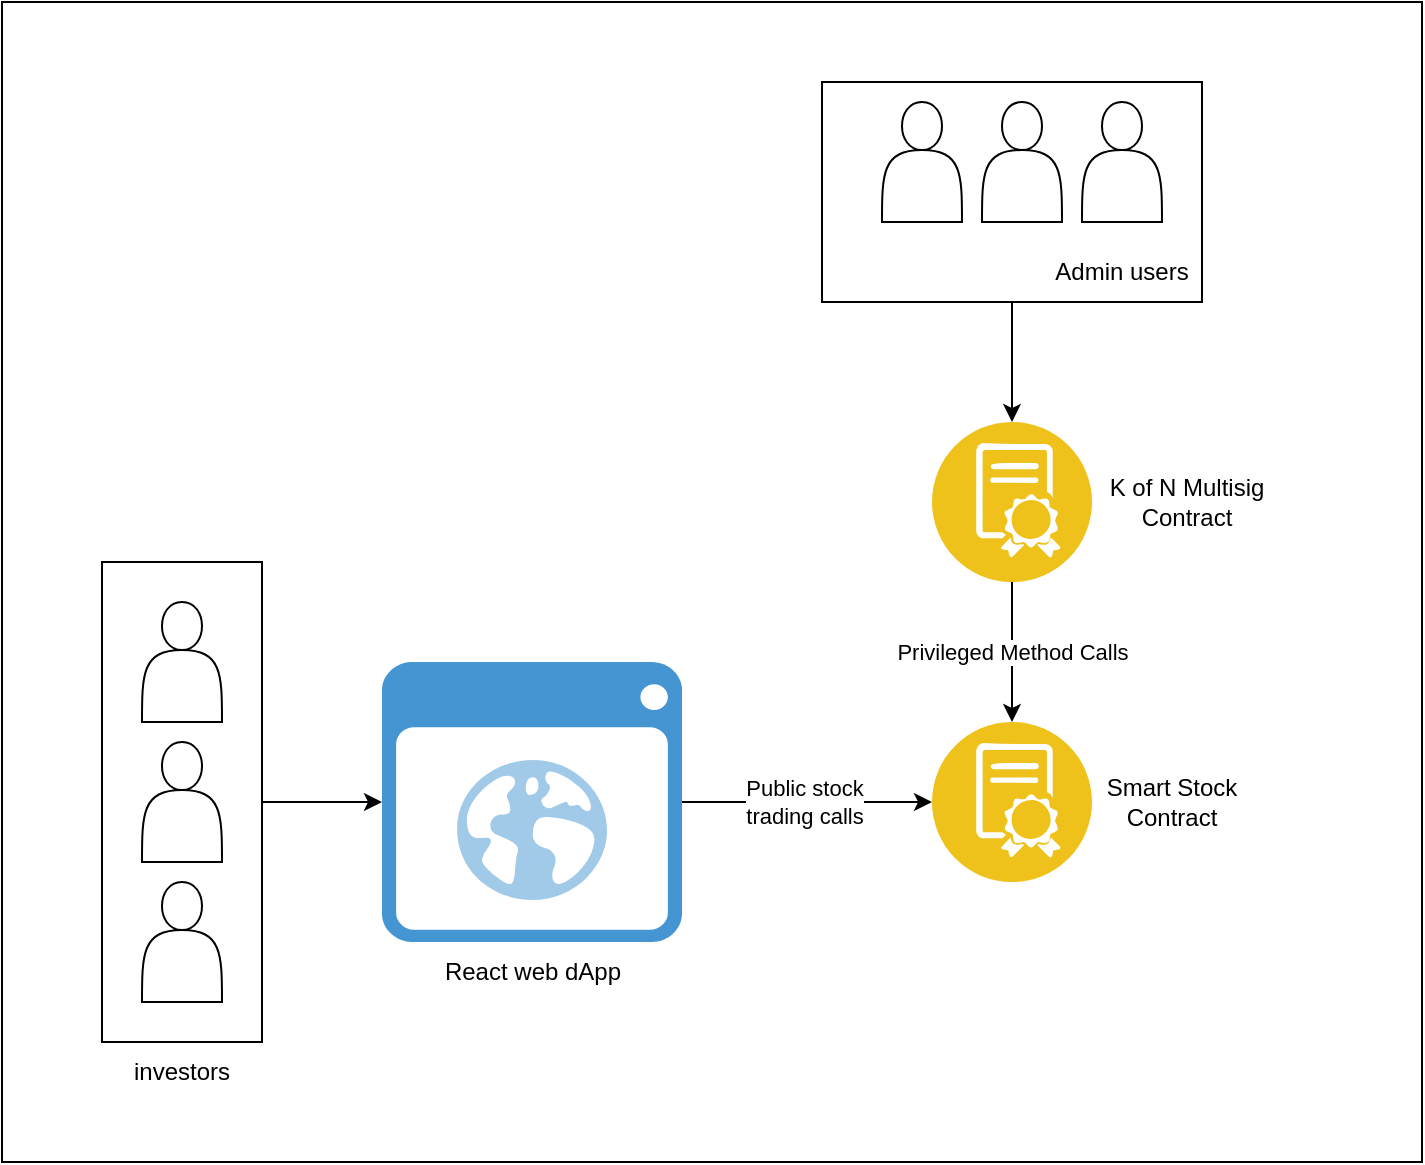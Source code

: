 <mxfile version="17.2.2" type="github">
  <diagram id="-hN-MSK7Q1_RvColJM6n" name="Page-1">
    <mxGraphModel dx="1298" dy="1873" grid="1" gridSize="10" guides="1" tooltips="1" connect="1" arrows="1" fold="1" page="1" pageScale="1" pageWidth="850" pageHeight="1100" math="0" shadow="0">
      <root>
        <mxCell id="0" />
        <mxCell id="1" parent="0" />
        <mxCell id="Oci5rgU2LHDsX-qW9czk-28" value="" style="rounded=0;whiteSpace=wrap;html=1;" vertex="1" parent="1">
          <mxGeometry x="70" y="-1060" width="710" height="580" as="geometry" />
        </mxCell>
        <mxCell id="Oci5rgU2LHDsX-qW9czk-17" value="Privileged Method Calls" style="edgeStyle=orthogonalEdgeStyle;rounded=0;orthogonalLoop=1;jettySize=auto;html=1;exitX=0.5;exitY=1;exitDx=0;exitDy=0;" edge="1" parent="1" source="Oci5rgU2LHDsX-qW9czk-1" target="Oci5rgU2LHDsX-qW9czk-2">
          <mxGeometry relative="1" as="geometry" />
        </mxCell>
        <mxCell id="Oci5rgU2LHDsX-qW9czk-11" style="edgeStyle=orthogonalEdgeStyle;rounded=0;orthogonalLoop=1;jettySize=auto;html=1;entryX=0;entryY=0.5;entryDx=0;entryDy=0;" edge="1" parent="1" source="Oci5rgU2LHDsX-qW9czk-10" target="Oci5rgU2LHDsX-qW9czk-2">
          <mxGeometry relative="1" as="geometry" />
        </mxCell>
        <mxCell id="Oci5rgU2LHDsX-qW9czk-31" value="&lt;div&gt;Public stock &lt;br&gt;&lt;/div&gt;&lt;div&gt;trading calls&lt;/div&gt;" style="edgeLabel;html=1;align=center;verticalAlign=middle;resizable=0;points=[];" vertex="1" connectable="0" parent="Oci5rgU2LHDsX-qW9czk-11">
          <mxGeometry x="0.143" y="-1" relative="1" as="geometry">
            <mxPoint x="-11" y="-1" as="offset" />
          </mxGeometry>
        </mxCell>
        <mxCell id="Oci5rgU2LHDsX-qW9czk-14" value="" style="group" vertex="1" connectable="0" parent="1">
          <mxGeometry x="480" y="-1020" width="190" height="110" as="geometry" />
        </mxCell>
        <mxCell id="Oci5rgU2LHDsX-qW9czk-12" value="" style="rounded=0;whiteSpace=wrap;html=1;" vertex="1" parent="Oci5rgU2LHDsX-qW9czk-14">
          <mxGeometry width="190" height="110" as="geometry" />
        </mxCell>
        <mxCell id="Oci5rgU2LHDsX-qW9czk-6" value="" style="shape=actor;whiteSpace=wrap;html=1;" vertex="1" parent="Oci5rgU2LHDsX-qW9czk-14">
          <mxGeometry x="30" y="10" width="40" height="60" as="geometry" />
        </mxCell>
        <mxCell id="Oci5rgU2LHDsX-qW9czk-7" value="" style="shape=actor;whiteSpace=wrap;html=1;" vertex="1" parent="Oci5rgU2LHDsX-qW9czk-14">
          <mxGeometry x="80" y="10" width="40" height="60" as="geometry" />
        </mxCell>
        <mxCell id="Oci5rgU2LHDsX-qW9czk-8" value="" style="shape=actor;whiteSpace=wrap;html=1;" vertex="1" parent="Oci5rgU2LHDsX-qW9czk-14">
          <mxGeometry x="130" y="10" width="40" height="60" as="geometry" />
        </mxCell>
        <mxCell id="Oci5rgU2LHDsX-qW9czk-13" value="Admin users" style="text;html=1;strokeColor=none;fillColor=none;align=center;verticalAlign=middle;whiteSpace=wrap;rounded=0;" vertex="1" parent="Oci5rgU2LHDsX-qW9czk-14">
          <mxGeometry x="110" y="80" width="80" height="30" as="geometry" />
        </mxCell>
        <mxCell id="Oci5rgU2LHDsX-qW9czk-15" style="edgeStyle=orthogonalEdgeStyle;rounded=0;orthogonalLoop=1;jettySize=auto;html=1;exitX=0.5;exitY=1;exitDx=0;exitDy=0;entryX=0.5;entryY=0;entryDx=0;entryDy=0;" edge="1" parent="1" source="Oci5rgU2LHDsX-qW9czk-12" target="Oci5rgU2LHDsX-qW9czk-1">
          <mxGeometry relative="1" as="geometry" />
        </mxCell>
        <mxCell id="Oci5rgU2LHDsX-qW9czk-19" value="" style="group" vertex="1" connectable="0" parent="1">
          <mxGeometry x="535" y="-850" width="170" height="80" as="geometry" />
        </mxCell>
        <mxCell id="Oci5rgU2LHDsX-qW9czk-1" value="" style="aspect=fixed;perimeter=ellipsePerimeter;html=1;align=center;shadow=0;dashed=0;fontColor=#4277BB;labelBackgroundColor=#ffffff;fontSize=12;spacingTop=3;image;image=img/lib/ibm/blockchain/smart_contract.svg;" vertex="1" parent="Oci5rgU2LHDsX-qW9czk-19">
          <mxGeometry width="80" height="80" as="geometry" />
        </mxCell>
        <mxCell id="Oci5rgU2LHDsX-qW9czk-16" value="K of N Multisig Contract" style="text;html=1;strokeColor=none;fillColor=none;align=center;verticalAlign=middle;whiteSpace=wrap;rounded=0;" vertex="1" parent="Oci5rgU2LHDsX-qW9czk-19">
          <mxGeometry x="85" y="25" width="85" height="30" as="geometry" />
        </mxCell>
        <mxCell id="Oci5rgU2LHDsX-qW9czk-20" value="" style="group" vertex="1" connectable="0" parent="1">
          <mxGeometry x="535" y="-700" width="155" height="80" as="geometry" />
        </mxCell>
        <mxCell id="Oci5rgU2LHDsX-qW9czk-2" value="" style="aspect=fixed;perimeter=ellipsePerimeter;html=1;align=center;shadow=0;dashed=0;fontColor=#4277BB;labelBackgroundColor=#ffffff;fontSize=12;spacingTop=3;image;image=img/lib/ibm/blockchain/smart_contract.svg;" vertex="1" parent="Oci5rgU2LHDsX-qW9czk-20">
          <mxGeometry width="80" height="80" as="geometry" />
        </mxCell>
        <mxCell id="Oci5rgU2LHDsX-qW9czk-18" value="Smart Stock Contract" style="text;html=1;strokeColor=none;fillColor=none;align=center;verticalAlign=middle;whiteSpace=wrap;rounded=0;" vertex="1" parent="Oci5rgU2LHDsX-qW9czk-20">
          <mxGeometry x="85" y="25" width="70" height="30" as="geometry" />
        </mxCell>
        <mxCell id="Oci5rgU2LHDsX-qW9czk-24" value="" style="group" vertex="1" connectable="0" parent="1">
          <mxGeometry x="120" y="-780" width="80" height="270" as="geometry" />
        </mxCell>
        <mxCell id="Oci5rgU2LHDsX-qW9czk-22" value="" style="rounded=0;whiteSpace=wrap;html=1;" vertex="1" parent="Oci5rgU2LHDsX-qW9czk-24">
          <mxGeometry width="80" height="240" as="geometry" />
        </mxCell>
        <mxCell id="Oci5rgU2LHDsX-qW9czk-3" value="" style="shape=actor;whiteSpace=wrap;html=1;" vertex="1" parent="Oci5rgU2LHDsX-qW9czk-24">
          <mxGeometry x="20" y="20" width="40" height="60" as="geometry" />
        </mxCell>
        <mxCell id="Oci5rgU2LHDsX-qW9czk-4" value="" style="shape=actor;whiteSpace=wrap;html=1;" vertex="1" parent="Oci5rgU2LHDsX-qW9czk-24">
          <mxGeometry x="20" y="90" width="40" height="60" as="geometry" />
        </mxCell>
        <mxCell id="Oci5rgU2LHDsX-qW9czk-5" value="" style="shape=actor;whiteSpace=wrap;html=1;" vertex="1" parent="Oci5rgU2LHDsX-qW9czk-24">
          <mxGeometry x="20" y="160" width="40" height="60" as="geometry" />
        </mxCell>
        <mxCell id="Oci5rgU2LHDsX-qW9czk-23" value="investors" style="text;html=1;strokeColor=none;fillColor=none;align=center;verticalAlign=middle;whiteSpace=wrap;rounded=0;" vertex="1" parent="Oci5rgU2LHDsX-qW9czk-24">
          <mxGeometry x="10" y="240" width="60" height="30" as="geometry" />
        </mxCell>
        <mxCell id="Oci5rgU2LHDsX-qW9czk-25" style="edgeStyle=orthogonalEdgeStyle;rounded=0;orthogonalLoop=1;jettySize=auto;html=1;exitX=1;exitY=0.5;exitDx=0;exitDy=0;" edge="1" parent="1" source="Oci5rgU2LHDsX-qW9czk-22" target="Oci5rgU2LHDsX-qW9czk-10">
          <mxGeometry relative="1" as="geometry" />
        </mxCell>
        <mxCell id="Oci5rgU2LHDsX-qW9czk-27" value="" style="group" vertex="1" connectable="0" parent="1">
          <mxGeometry x="260" y="-730" width="150" height="170" as="geometry" />
        </mxCell>
        <mxCell id="Oci5rgU2LHDsX-qW9czk-10" value="" style="shadow=0;dashed=0;html=1;strokeColor=none;fillColor=#4495D1;labelPosition=center;verticalLabelPosition=bottom;verticalAlign=top;align=center;outlineConnect=0;shape=mxgraph.veeam.2d.web_ui;" vertex="1" parent="Oci5rgU2LHDsX-qW9czk-27">
          <mxGeometry width="150" height="140" as="geometry" />
        </mxCell>
        <mxCell id="Oci5rgU2LHDsX-qW9czk-26" value="React web dApp" style="text;html=1;strokeColor=none;fillColor=none;align=center;verticalAlign=middle;whiteSpace=wrap;rounded=0;" vertex="1" parent="Oci5rgU2LHDsX-qW9czk-27">
          <mxGeometry x="22.5" y="140" width="105" height="30" as="geometry" />
        </mxCell>
      </root>
    </mxGraphModel>
  </diagram>
</mxfile>
